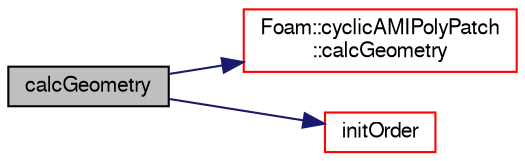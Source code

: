 digraph "calcGeometry"
{
  bgcolor="transparent";
  edge [fontname="FreeSans",fontsize="10",labelfontname="FreeSans",labelfontsize="10"];
  node [fontname="FreeSans",fontsize="10",shape=record];
  rankdir="LR";
  Node828 [label="calcGeometry",height=0.2,width=0.4,color="black", fillcolor="grey75", style="filled", fontcolor="black"];
  Node828 -> Node829 [color="midnightblue",fontsize="10",style="solid",fontname="FreeSans"];
  Node829 [label="Foam::cyclicAMIPolyPatch\l::calcGeometry",height=0.2,width=0.4,color="red",URL="$a24946.html#a58bb4c0382e9ee570811fb3f005a0a97",tooltip="Calculate the patch geometry. "];
  Node828 -> Node835 [color="midnightblue",fontsize="10",style="solid",fontname="FreeSans"];
  Node835 [label="initOrder",height=0.2,width=0.4,color="red",URL="$a24926.html#a644d6229ea284692666de14387870409",tooltip="Initialize ordering for primitivePatch. Does not. "];
}
